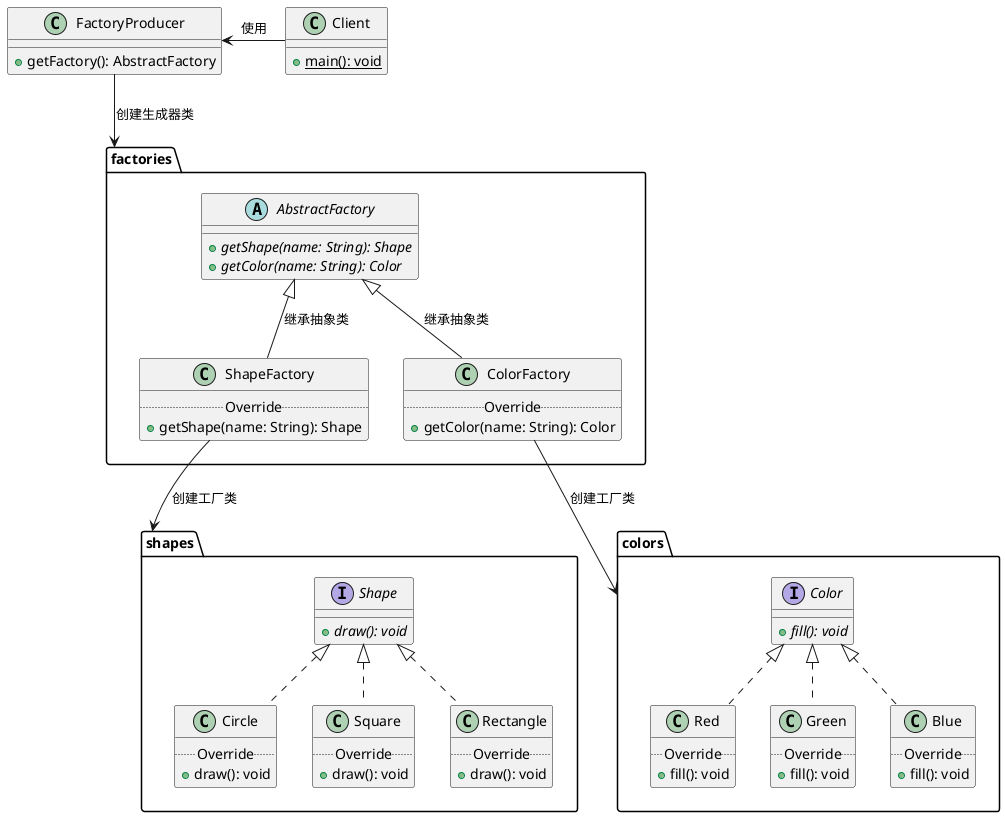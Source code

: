 @startuml

package shapes {
    interface Shape {
        + {abstract} draw(): void
    }

    class Circle {
        .. Override ..
        + draw(): void
    }

    class Square {
        .. Override ..
        + draw(): void
    }

    class Rectangle {
        .. Override ..
        + draw(): void
    }

    Shape <|.. Circle
    Shape <|.. Square
    Shape <|.. Rectangle
}

package colors {
    interface Color {
        + {abstract} fill(): void
    }

    class Red {
        .. Override ..
        + fill(): void
    }

    class Green {
        .. Override ..
        + fill(): void
    }

    class Blue {
        .. Override ..
        + fill(): void
    }

    Color <|.. Red
    Color <|.. Green
    Color <|.. Blue
}

package factories {
    abstract AbstractFactory {
        + {abstract} getShape(name: String): Shape
        + {abstract} getColor(name: String): Color
    }

    class ShapeFactory {
        .. Override ..
        + getShape(name: String): Shape
    }

    class ColorFactory {
        .. Override ..
        + getColor(name: String): Color
    }

    AbstractFactory <|-- ShapeFactory : 继承抽象类
    AbstractFactory <|-- ColorFactory : 继承抽象类
}

class FactoryProducer {
    + getFactory(): AbstractFactory
}

FactoryProducer --> factories : 创建生成器类

ShapeFactory --> shapes : 创建工厂类
ColorFactory --> colors : 创建工厂类

class Client {
    + {static} main(): void
}

FactoryProducer <- Client : 使用

@enduml
